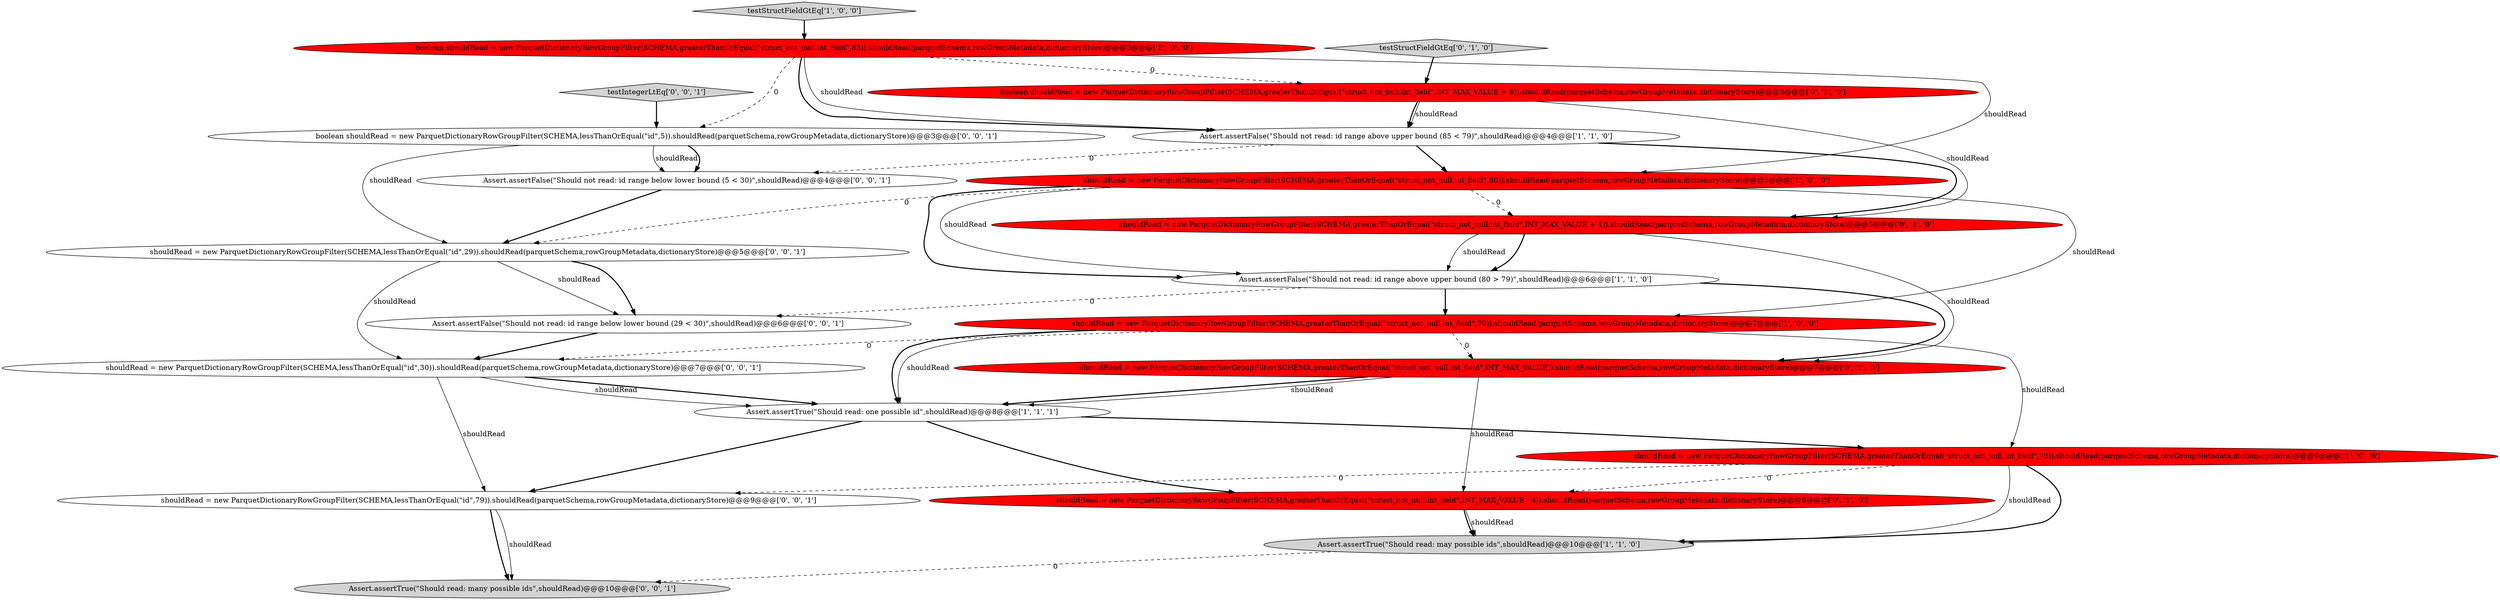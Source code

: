 digraph {
20 [style = filled, label = "Assert.assertFalse(\"Should not read: id range below lower bound (5 < 30)\",shouldRead)@@@4@@@['0', '0', '1']", fillcolor = white, shape = ellipse image = "AAA0AAABBB3BBB"];
18 [style = filled, label = "boolean shouldRead = new ParquetDictionaryRowGroupFilter(SCHEMA,lessThanOrEqual(\"id\",5)).shouldRead(parquetSchema,rowGroupMetadata,dictionaryStore)@@@3@@@['0', '0', '1']", fillcolor = white, shape = ellipse image = "AAA0AAABBB3BBB"];
3 [style = filled, label = "boolean shouldRead = new ParquetDictionaryRowGroupFilter(SCHEMA,greaterThanOrEqual(\"struct_not_null.int_field\",85)).shouldRead(parquetSchema,rowGroupMetadata,dictionaryStore)@@@3@@@['1', '0', '0']", fillcolor = red, shape = ellipse image = "AAA1AAABBB1BBB"];
1 [style = filled, label = "Assert.assertTrue(\"Should read: may possible ids\",shouldRead)@@@10@@@['1', '1', '0']", fillcolor = lightgray, shape = ellipse image = "AAA0AAABBB1BBB"];
2 [style = filled, label = "shouldRead = new ParquetDictionaryRowGroupFilter(SCHEMA,greaterThanOrEqual(\"struct_not_null.int_field\",75)).shouldRead(parquetSchema,rowGroupMetadata,dictionaryStore)@@@9@@@['1', '0', '0']", fillcolor = red, shape = ellipse image = "AAA1AAABBB1BBB"];
7 [style = filled, label = "Assert.assertFalse(\"Should not read: id range above upper bound (85 < 79)\",shouldRead)@@@4@@@['1', '1', '0']", fillcolor = white, shape = ellipse image = "AAA0AAABBB1BBB"];
10 [style = filled, label = "shouldRead = new ParquetDictionaryRowGroupFilter(SCHEMA,greaterThanOrEqual(\"struct_not_null.int_field\",INT_MAX_VALUE - 4)).shouldRead(parquetSchema,rowGroupMetadata,dictionaryStore)@@@9@@@['0', '1', '0']", fillcolor = red, shape = ellipse image = "AAA1AAABBB2BBB"];
19 [style = filled, label = "shouldRead = new ParquetDictionaryRowGroupFilter(SCHEMA,lessThanOrEqual(\"id\",30)).shouldRead(parquetSchema,rowGroupMetadata,dictionaryStore)@@@7@@@['0', '0', '1']", fillcolor = white, shape = ellipse image = "AAA0AAABBB3BBB"];
15 [style = filled, label = "Assert.assertFalse(\"Should not read: id range below lower bound (29 < 30)\",shouldRead)@@@6@@@['0', '0', '1']", fillcolor = white, shape = ellipse image = "AAA0AAABBB3BBB"];
0 [style = filled, label = "Assert.assertFalse(\"Should not read: id range above upper bound (80 > 79)\",shouldRead)@@@6@@@['1', '1', '0']", fillcolor = white, shape = ellipse image = "AAA0AAABBB1BBB"];
8 [style = filled, label = "shouldRead = new ParquetDictionaryRowGroupFilter(SCHEMA,greaterThanOrEqual(\"struct_not_null.int_field\",80)).shouldRead(parquetSchema,rowGroupMetadata,dictionaryStore)@@@5@@@['1', '0', '0']", fillcolor = red, shape = ellipse image = "AAA1AAABBB1BBB"];
11 [style = filled, label = "shouldRead = new ParquetDictionaryRowGroupFilter(SCHEMA,greaterThanOrEqual(\"struct_not_null.int_field\",INT_MAX_VALUE + 1)).shouldRead(parquetSchema,rowGroupMetadata,dictionaryStore)@@@5@@@['0', '1', '0']", fillcolor = red, shape = ellipse image = "AAA1AAABBB2BBB"];
16 [style = filled, label = "Assert.assertTrue(\"Should read: many possible ids\",shouldRead)@@@10@@@['0', '0', '1']", fillcolor = lightgray, shape = ellipse image = "AAA0AAABBB3BBB"];
9 [style = filled, label = "shouldRead = new ParquetDictionaryRowGroupFilter(SCHEMA,greaterThanOrEqual(\"struct_not_null.int_field\",INT_MAX_VALUE)).shouldRead(parquetSchema,rowGroupMetadata,dictionaryStore)@@@7@@@['0', '1', '0']", fillcolor = red, shape = ellipse image = "AAA1AAABBB2BBB"];
5 [style = filled, label = "Assert.assertTrue(\"Should read: one possible id\",shouldRead)@@@8@@@['1', '1', '1']", fillcolor = white, shape = ellipse image = "AAA0AAABBB1BBB"];
14 [style = filled, label = "shouldRead = new ParquetDictionaryRowGroupFilter(SCHEMA,lessThanOrEqual(\"id\",29)).shouldRead(parquetSchema,rowGroupMetadata,dictionaryStore)@@@5@@@['0', '0', '1']", fillcolor = white, shape = ellipse image = "AAA0AAABBB3BBB"];
17 [style = filled, label = "testIntegerLtEq['0', '0', '1']", fillcolor = lightgray, shape = diamond image = "AAA0AAABBB3BBB"];
21 [style = filled, label = "shouldRead = new ParquetDictionaryRowGroupFilter(SCHEMA,lessThanOrEqual(\"id\",79)).shouldRead(parquetSchema,rowGroupMetadata,dictionaryStore)@@@9@@@['0', '0', '1']", fillcolor = white, shape = ellipse image = "AAA0AAABBB3BBB"];
13 [style = filled, label = "boolean shouldRead = new ParquetDictionaryRowGroupFilter(SCHEMA,greaterThanOrEqual(\"struct_not_null.int_field\",INT_MAX_VALUE + 6)).shouldRead(parquetSchema,rowGroupMetadata,dictionaryStore)@@@3@@@['0', '1', '0']", fillcolor = red, shape = ellipse image = "AAA1AAABBB2BBB"];
4 [style = filled, label = "shouldRead = new ParquetDictionaryRowGroupFilter(SCHEMA,greaterThanOrEqual(\"struct_not_null.int_field\",79)).shouldRead(parquetSchema,rowGroupMetadata,dictionaryStore)@@@7@@@['1', '0', '0']", fillcolor = red, shape = ellipse image = "AAA1AAABBB1BBB"];
12 [style = filled, label = "testStructFieldGtEq['0', '1', '0']", fillcolor = lightgray, shape = diamond image = "AAA0AAABBB2BBB"];
6 [style = filled, label = "testStructFieldGtEq['1', '0', '0']", fillcolor = lightgray, shape = diamond image = "AAA0AAABBB1BBB"];
6->3 [style = bold, label=""];
18->14 [style = solid, label="shouldRead"];
5->10 [style = bold, label=""];
0->9 [style = bold, label=""];
7->11 [style = bold, label=""];
18->20 [style = solid, label="shouldRead"];
3->7 [style = solid, label="shouldRead"];
2->1 [style = bold, label=""];
3->18 [style = dashed, label="0"];
13->11 [style = solid, label="shouldRead"];
7->20 [style = dashed, label="0"];
0->15 [style = dashed, label="0"];
20->14 [style = bold, label=""];
2->1 [style = solid, label="shouldRead"];
8->14 [style = dashed, label="0"];
15->19 [style = bold, label=""];
7->8 [style = bold, label=""];
3->13 [style = dashed, label="0"];
11->9 [style = solid, label="shouldRead"];
3->8 [style = solid, label="shouldRead"];
4->2 [style = solid, label="shouldRead"];
14->19 [style = solid, label="shouldRead"];
2->10 [style = dashed, label="0"];
8->4 [style = solid, label="shouldRead"];
4->5 [style = solid, label="shouldRead"];
8->0 [style = bold, label=""];
19->5 [style = bold, label=""];
19->21 [style = solid, label="shouldRead"];
12->13 [style = bold, label=""];
18->20 [style = bold, label=""];
14->15 [style = solid, label="shouldRead"];
5->2 [style = bold, label=""];
11->0 [style = bold, label=""];
5->21 [style = bold, label=""];
4->9 [style = dashed, label="0"];
8->0 [style = solid, label="shouldRead"];
11->0 [style = solid, label="shouldRead"];
3->7 [style = bold, label=""];
2->21 [style = dashed, label="0"];
9->10 [style = solid, label="shouldRead"];
0->4 [style = bold, label=""];
13->7 [style = bold, label=""];
1->16 [style = dashed, label="0"];
9->5 [style = bold, label=""];
21->16 [style = bold, label=""];
21->16 [style = solid, label="shouldRead"];
4->19 [style = dashed, label="0"];
9->5 [style = solid, label="shouldRead"];
14->15 [style = bold, label=""];
8->11 [style = dashed, label="0"];
10->1 [style = solid, label="shouldRead"];
10->1 [style = bold, label=""];
4->5 [style = bold, label=""];
17->18 [style = bold, label=""];
13->7 [style = solid, label="shouldRead"];
19->5 [style = solid, label="shouldRead"];
}
